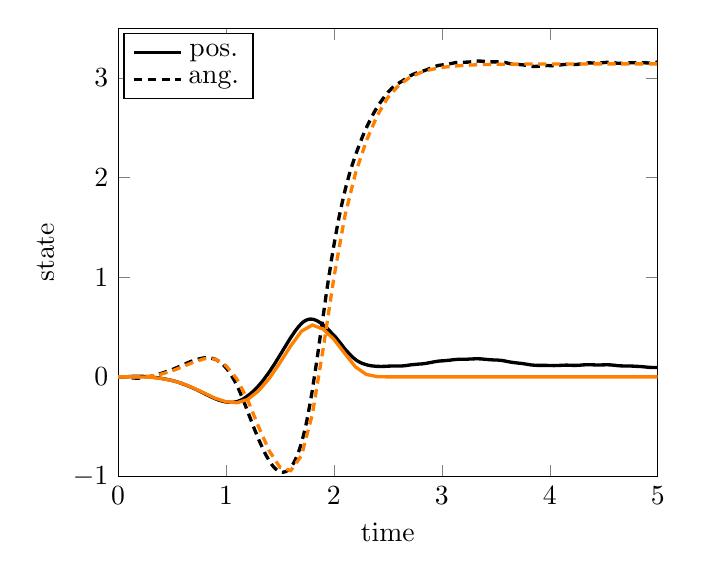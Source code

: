 \begin{tikzpicture}[]
\begin{axis}[legend style = {{at={(0.01,0.99)},anchor=north west}}, ylabel = {state}, xmin = {0.0}, xmax = {5.0}, axis equal image = {false}, ymax = {3.5}, xlabel = {time}, hide axis = {false}, ymin = {-1}]\addplot+ [mark = {}, color=black, very thick]coordinates {
(0.0, 0.0)
(0.01, -3.203e-6)
(0.02, -8.967e-5)
(0.029, -8.201e-5)
(0.039, 1.135e-5)
(0.049, 0.0)
(0.059, 0.001)
(0.069, 0.001)
(0.079, 0.002)
(0.088, 0.002)
(0.098, 0.003)
(0.108, 0.004)
(0.118, 0.004)
(0.128, 0.005)
(0.138, 0.006)
(0.147, 0.006)
(0.157, 0.006)
(0.167, 0.006)
(0.177, 0.007)
(0.187, 0.007)
(0.196, 0.007)
(0.206, 0.006)
(0.216, 0.006)
(0.226, 0.005)
(0.236, 0.005)
(0.246, 0.004)
(0.255, 0.003)
(0.265, 0.003)
(0.275, 0.002)
(0.285, 0.001)
(0.295, 9.945e-5)
(0.305, -0.001)
(0.314, -0.002)
(0.324, -0.003)
(0.334, -0.004)
(0.344, -0.006)
(0.354, -0.007)
(0.363, -0.009)
(0.373, -0.01)
(0.383, -0.012)
(0.393, -0.013)
(0.403, -0.015)
(0.413, -0.017)
(0.422, -0.019)
(0.432, -0.021)
(0.442, -0.023)
(0.452, -0.025)
(0.462, -0.027)
(0.472, -0.029)
(0.481, -0.032)
(0.491, -0.034)
(0.501, -0.037)
(0.511, -0.039)
(0.521, -0.042)
(0.53, -0.045)
(0.54, -0.048)
(0.55, -0.051)
(0.56, -0.055)
(0.57, -0.058)
(0.58, -0.062)
(0.589, -0.066)
(0.599, -0.07)
(0.609, -0.074)
(0.619, -0.078)
(0.629, -0.082)
(0.639, -0.086)
(0.648, -0.091)
(0.658, -0.095)
(0.668, -0.099)
(0.678, -0.104)
(0.688, -0.109)
(0.697, -0.113)
(0.707, -0.118)
(0.717, -0.123)
(0.727, -0.128)
(0.737, -0.133)
(0.747, -0.138)
(0.756, -0.144)
(0.766, -0.149)
(0.776, -0.154)
(0.786, -0.16)
(0.796, -0.165)
(0.806, -0.171)
(0.815, -0.176)
(0.825, -0.181)
(0.835, -0.186)
(0.845, -0.191)
(0.855, -0.196)
(0.864, -0.202)
(0.874, -0.207)
(0.884, -0.211)
(0.894, -0.216)
(0.904, -0.221)
(0.914, -0.225)
(0.923, -0.229)
(0.933, -0.233)
(0.943, -0.236)
(0.953, -0.239)
(0.963, -0.242)
(0.972, -0.245)
(0.982, -0.248)
(0.992, -0.25)
(1.002, -0.252)
(1.012, -0.253)
(1.022, -0.254)
(1.031, -0.255)
(1.041, -0.255)
(1.051, -0.255)
(1.061, -0.254)
(1.071, -0.254)
(1.081, -0.252)
(1.09, -0.251)
(1.1, -0.248)
(1.11, -0.245)
(1.12, -0.241)
(1.13, -0.237)
(1.139, -0.232)
(1.149, -0.227)
(1.159, -0.221)
(1.169, -0.214)
(1.179, -0.207)
(1.189, -0.2)
(1.198, -0.192)
(1.208, -0.184)
(1.218, -0.176)
(1.228, -0.167)
(1.238, -0.158)
(1.248, -0.148)
(1.257, -0.138)
(1.267, -0.128)
(1.277, -0.117)
(1.287, -0.106)
(1.297, -0.095)
(1.306, -0.083)
(1.316, -0.071)
(1.326, -0.059)
(1.336, -0.046)
(1.346, -0.032)
(1.356, -0.018)
(1.365, -0.004)
(1.375, 0.011)
(1.385, 0.025)
(1.395, 0.041)
(1.405, 0.056)
(1.415, 0.072)
(1.424, 0.088)
(1.434, 0.104)
(1.444, 0.12)
(1.454, 0.137)
(1.464, 0.154)
(1.473, 0.171)
(1.483, 0.188)
(1.493, 0.206)
(1.503, 0.223)
(1.513, 0.24)
(1.523, 0.258)
(1.532, 0.275)
(1.542, 0.293)
(1.552, 0.31)
(1.562, 0.328)
(1.572, 0.346)
(1.582, 0.363)
(1.591, 0.38)
(1.601, 0.397)
(1.611, 0.413)
(1.621, 0.428)
(1.631, 0.444)
(1.64, 0.459)
(1.65, 0.473)
(1.66, 0.487)
(1.67, 0.501)
(1.68, 0.513)
(1.69, 0.525)
(1.699, 0.536)
(1.709, 0.545)
(1.719, 0.554)
(1.729, 0.561)
(1.739, 0.567)
(1.749, 0.572)
(1.758, 0.576)
(1.768, 0.578)
(1.778, 0.58)
(1.788, 0.58)
(1.798, 0.579)
(1.807, 0.578)
(1.817, 0.575)
(1.827, 0.571)
(1.837, 0.567)
(1.847, 0.561)
(1.857, 0.555)
(1.866, 0.549)
(1.876, 0.541)
(1.886, 0.534)
(1.896, 0.526)
(1.906, 0.517)
(1.916, 0.508)
(1.925, 0.499)
(1.935, 0.489)
(1.945, 0.479)
(1.955, 0.468)
(1.965, 0.457)
(1.974, 0.446)
(1.984, 0.435)
(1.994, 0.424)
(2.004, 0.412)
(2.014, 0.401)
(2.024, 0.388)
(2.033, 0.376)
(2.043, 0.363)
(2.053, 0.349)
(2.063, 0.335)
(2.073, 0.321)
(2.083, 0.307)
(2.092, 0.294)
(2.102, 0.281)
(2.112, 0.269)
(2.122, 0.256)
(2.132, 0.245)
(2.141, 0.233)
(2.151, 0.222)
(2.161, 0.211)
(2.171, 0.201)
(2.181, 0.191)
(2.191, 0.182)
(2.2, 0.174)
(2.21, 0.166)
(2.22, 0.159)
(2.23, 0.153)
(2.24, 0.147)
(2.25, 0.142)
(2.259, 0.137)
(2.269, 0.133)
(2.279, 0.13)
(2.289, 0.126)
(2.299, 0.123)
(2.308, 0.12)
(2.318, 0.117)
(2.328, 0.115)
(2.338, 0.113)
(2.348, 0.111)
(2.358, 0.11)
(2.367, 0.109)
(2.377, 0.108)
(2.387, 0.107)
(2.397, 0.106)
(2.407, 0.106)
(2.417, 0.106)
(2.426, 0.105)
(2.436, 0.105)
(2.446, 0.105)
(2.456, 0.106)
(2.466, 0.106)
(2.475, 0.106)
(2.485, 0.107)
(2.495, 0.107)
(2.505, 0.108)
(2.515, 0.108)
(2.525, 0.109)
(2.534, 0.109)
(2.544, 0.109)
(2.554, 0.109)
(2.564, 0.109)
(2.574, 0.109)
(2.583, 0.109)
(2.593, 0.109)
(2.603, 0.109)
(2.613, 0.109)
(2.623, 0.11)
(2.633, 0.11)
(2.642, 0.111)
(2.652, 0.112)
(2.662, 0.113)
(2.672, 0.115)
(2.682, 0.116)
(2.692, 0.118)
(2.701, 0.119)
(2.711, 0.121)
(2.721, 0.122)
(2.731, 0.123)
(2.741, 0.124)
(2.75, 0.125)
(2.76, 0.126)
(2.77, 0.127)
(2.78, 0.128)
(2.79, 0.129)
(2.8, 0.13)
(2.809, 0.13)
(2.819, 0.131)
(2.829, 0.132)
(2.839, 0.134)
(2.849, 0.135)
(2.859, 0.137)
(2.868, 0.139)
(2.878, 0.141)
(2.888, 0.143)
(2.898, 0.145)
(2.908, 0.147)
(2.917, 0.149)
(2.927, 0.151)
(2.937, 0.153)
(2.947, 0.155)
(2.957, 0.156)
(2.967, 0.158)
(2.976, 0.159)
(2.986, 0.16)
(2.996, 0.161)
(3.006, 0.161)
(3.016, 0.162)
(3.026, 0.163)
(3.035, 0.164)
(3.045, 0.165)
(3.055, 0.166)
(3.065, 0.167)
(3.075, 0.168)
(3.084, 0.169)
(3.094, 0.171)
(3.104, 0.172)
(3.114, 0.173)
(3.124, 0.175)
(3.134, 0.175)
(3.143, 0.176)
(3.153, 0.177)
(3.163, 0.177)
(3.173, 0.178)
(3.183, 0.178)
(3.193, 0.178)
(3.202, 0.178)
(3.212, 0.178)
(3.222, 0.178)
(3.232, 0.178)
(3.242, 0.178)
(3.251, 0.179)
(3.261, 0.179)
(3.271, 0.18)
(3.281, 0.18)
(3.291, 0.181)
(3.301, 0.181)
(3.31, 0.182)
(3.32, 0.182)
(3.33, 0.182)
(3.34, 0.182)
(3.35, 0.181)
(3.36, 0.181)
(3.369, 0.18)
(3.379, 0.179)
(3.389, 0.178)
(3.399, 0.177)
(3.409, 0.176)
(3.418, 0.175)
(3.428, 0.174)
(3.438, 0.173)
(3.448, 0.172)
(3.458, 0.172)
(3.468, 0.171)
(3.477, 0.17)
(3.487, 0.17)
(3.497, 0.17)
(3.507, 0.169)
(3.517, 0.169)
(3.527, 0.168)
(3.536, 0.167)
(3.546, 0.166)
(3.556, 0.165)
(3.566, 0.163)
(3.576, 0.161)
(3.585, 0.16)
(3.595, 0.157)
(3.605, 0.155)
(3.615, 0.153)
(3.625, 0.151)
(3.635, 0.149)
(3.644, 0.147)
(3.654, 0.146)
(3.664, 0.144)
(3.674, 0.143)
(3.684, 0.142)
(3.694, 0.14)
(3.703, 0.139)
(3.713, 0.138)
(3.723, 0.137)
(3.733, 0.136)
(3.743, 0.135)
(3.752, 0.133)
(3.762, 0.131)
(3.772, 0.13)
(3.782, 0.128)
(3.792, 0.126)
(3.802, 0.125)
(3.811, 0.123)
(3.821, 0.121)
(3.831, 0.12)
(3.841, 0.119)
(3.851, 0.118)
(3.861, 0.117)
(3.87, 0.117)
(3.88, 0.116)
(3.89, 0.116)
(3.9, 0.116)
(3.91, 0.116)
(3.919, 0.116)
(3.929, 0.116)
(3.939, 0.116)
(3.949, 0.116)
(3.959, 0.116)
(3.969, 0.116)
(3.978, 0.115)
(3.988, 0.115)
(3.998, 0.115)
(4.008, 0.114)
(4.018, 0.114)
(4.028, 0.114)
(4.037, 0.113)
(4.047, 0.114)
(4.057, 0.114)
(4.067, 0.114)
(4.077, 0.115)
(4.086, 0.115)
(4.096, 0.116)
(4.106, 0.116)
(4.116, 0.117)
(4.126, 0.117)
(4.136, 0.117)
(4.145, 0.118)
(4.155, 0.118)
(4.165, 0.118)
(4.175, 0.117)
(4.185, 0.117)
(4.194, 0.117)
(4.204, 0.116)
(4.214, 0.116)
(4.224, 0.116)
(4.234, 0.116)
(4.244, 0.116)
(4.253, 0.116)
(4.263, 0.117)
(4.273, 0.117)
(4.283, 0.118)
(4.293, 0.119)
(4.303, 0.12)
(4.312, 0.121)
(4.322, 0.121)
(4.332, 0.122)
(4.342, 0.122)
(4.352, 0.122)
(4.361, 0.122)
(4.371, 0.122)
(4.381, 0.122)
(4.391, 0.122)
(4.401, 0.121)
(4.411, 0.121)
(4.42, 0.12)
(4.43, 0.12)
(4.44, 0.12)
(4.45, 0.12)
(4.46, 0.12)
(4.47, 0.12)
(4.479, 0.12)
(4.489, 0.121)
(4.499, 0.121)
(4.509, 0.121)
(4.519, 0.122)
(4.528, 0.122)
(4.538, 0.122)
(4.548, 0.121)
(4.558, 0.121)
(4.568, 0.12)
(4.578, 0.119)
(4.587, 0.118)
(4.597, 0.117)
(4.607, 0.116)
(4.617, 0.114)
(4.627, 0.113)
(4.637, 0.112)
(4.646, 0.112)
(4.656, 0.111)
(4.666, 0.111)
(4.676, 0.11)
(4.686, 0.11)
(4.695, 0.11)
(4.705, 0.11)
(4.715, 0.11)
(4.725, 0.109)
(4.735, 0.109)
(4.745, 0.109)
(4.754, 0.109)
(4.764, 0.108)
(4.774, 0.108)
(4.784, 0.107)
(4.794, 0.107)
(4.804, 0.106)
(4.813, 0.106)
(4.823, 0.105)
(4.833, 0.104)
(4.843, 0.104)
(4.853, 0.103)
(4.862, 0.102)
(4.872, 0.101)
(4.882, 0.1)
(4.892, 0.099)
(4.902, 0.098)
(4.912, 0.097)
(4.921, 0.096)
(4.931, 0.096)
(4.941, 0.095)
(4.951, 0.095)
(4.961, 0.095)
(4.971, 0.095)
(4.98, 0.095)
(4.99, 0.095)
(5.0, 0.095)
};
\addlegendentry{pos.}
\addplot+ [mark = {}, color=black, very thick, densely dashed]coordinates {
(0.0, 0.0)
(0.01, 0.0)
(0.02, 0.0)
(0.029, 0.0)
(0.039, -0.0)
(0.049, -0.001)
(0.059, -0.001)
(0.069, -0.002)
(0.079, -0.003)
(0.088, -0.004)
(0.098, -0.005)
(0.108, -0.007)
(0.118, -0.008)
(0.128, -0.01)
(0.138, -0.011)
(0.147, -0.011)
(0.157, -0.012)
(0.167, -0.012)
(0.177, -0.012)
(0.187, -0.012)
(0.196, -0.012)
(0.206, -0.011)
(0.216, -0.01)
(0.226, -0.009)
(0.236, -0.007)
(0.246, -0.006)
(0.255, -0.004)
(0.265, -0.002)
(0.275, -0.0)
(0.285, 0.002)
(0.295, 0.004)
(0.305, 0.006)
(0.314, 0.009)
(0.324, 0.012)
(0.334, 0.014)
(0.344, 0.017)
(0.354, 0.02)
(0.363, 0.023)
(0.373, 0.026)
(0.383, 0.03)
(0.393, 0.033)
(0.403, 0.036)
(0.413, 0.04)
(0.422, 0.043)
(0.432, 0.047)
(0.442, 0.051)
(0.452, 0.055)
(0.462, 0.058)
(0.472, 0.062)
(0.481, 0.066)
(0.491, 0.07)
(0.501, 0.074)
(0.511, 0.078)
(0.521, 0.082)
(0.53, 0.087)
(0.54, 0.091)
(0.55, 0.096)
(0.56, 0.1)
(0.57, 0.105)
(0.58, 0.11)
(0.589, 0.115)
(0.599, 0.12)
(0.609, 0.125)
(0.619, 0.129)
(0.629, 0.134)
(0.639, 0.139)
(0.648, 0.143)
(0.658, 0.147)
(0.668, 0.152)
(0.678, 0.156)
(0.688, 0.16)
(0.697, 0.163)
(0.707, 0.167)
(0.717, 0.171)
(0.727, 0.174)
(0.737, 0.177)
(0.747, 0.18)
(0.756, 0.182)
(0.766, 0.185)
(0.776, 0.187)
(0.786, 0.189)
(0.796, 0.191)
(0.806, 0.192)
(0.815, 0.192)
(0.825, 0.193)
(0.835, 0.192)
(0.845, 0.191)
(0.855, 0.19)
(0.864, 0.188)
(0.874, 0.186)
(0.884, 0.183)
(0.894, 0.179)
(0.904, 0.175)
(0.914, 0.17)
(0.923, 0.164)
(0.933, 0.157)
(0.943, 0.15)
(0.953, 0.142)
(0.963, 0.133)
(0.972, 0.123)
(0.982, 0.113)
(0.992, 0.101)
(1.002, 0.089)
(1.012, 0.076)
(1.022, 0.061)
(1.031, 0.046)
(1.041, 0.03)
(1.051, 0.013)
(1.061, -0.005)
(1.071, -0.023)
(1.081, -0.042)
(1.09, -0.062)
(1.1, -0.083)
(1.11, -0.106)
(1.12, -0.129)
(1.13, -0.154)
(1.139, -0.179)
(1.149, -0.204)
(1.159, -0.231)
(1.169, -0.258)
(1.179, -0.285)
(1.189, -0.313)
(1.198, -0.341)
(1.208, -0.368)
(1.218, -0.396)
(1.228, -0.424)
(1.238, -0.451)
(1.248, -0.479)
(1.257, -0.506)
(1.267, -0.533)
(1.277, -0.559)
(1.287, -0.585)
(1.297, -0.611)
(1.306, -0.636)
(1.316, -0.66)
(1.326, -0.684)
(1.336, -0.708)
(1.346, -0.73)
(1.356, -0.752)
(1.365, -0.774)
(1.375, -0.794)
(1.385, -0.813)
(1.395, -0.832)
(1.405, -0.849)
(1.415, -0.865)
(1.424, -0.88)
(1.434, -0.894)
(1.444, -0.906)
(1.454, -0.917)
(1.464, -0.927)
(1.473, -0.936)
(1.483, -0.944)
(1.493, -0.949)
(1.503, -0.953)
(1.513, -0.956)
(1.523, -0.957)
(1.532, -0.956)
(1.542, -0.954)
(1.552, -0.951)
(1.562, -0.945)
(1.572, -0.939)
(1.582, -0.93)
(1.591, -0.919)
(1.601, -0.907)
(1.611, -0.892)
(1.621, -0.875)
(1.631, -0.856)
(1.64, -0.835)
(1.65, -0.812)
(1.66, -0.786)
(1.67, -0.759)
(1.68, -0.73)
(1.69, -0.697)
(1.699, -0.662)
(1.709, -0.623)
(1.719, -0.582)
(1.729, -0.538)
(1.739, -0.49)
(1.749, -0.44)
(1.758, -0.387)
(1.768, -0.331)
(1.778, -0.272)
(1.788, -0.21)
(1.798, -0.146)
(1.807, -0.08)
(1.817, -0.011)
(1.827, 0.059)
(1.837, 0.131)
(1.847, 0.205)
(1.857, 0.279)
(1.866, 0.354)
(1.876, 0.43)
(1.886, 0.505)
(1.896, 0.58)
(1.906, 0.655)
(1.916, 0.73)
(1.925, 0.803)
(1.935, 0.876)
(1.945, 0.948)
(1.955, 1.018)
(1.965, 1.087)
(1.974, 1.155)
(1.984, 1.221)
(1.994, 1.285)
(2.004, 1.348)
(2.014, 1.408)
(2.024, 1.467)
(2.033, 1.524)
(2.043, 1.579)
(2.053, 1.632)
(2.063, 1.683)
(2.073, 1.732)
(2.083, 1.779)
(2.092, 1.825)
(2.102, 1.869)
(2.112, 1.911)
(2.122, 1.951)
(2.132, 1.99)
(2.141, 2.028)
(2.151, 2.064)
(2.161, 2.098)
(2.171, 2.132)
(2.181, 2.164)
(2.191, 2.196)
(2.2, 2.226)
(2.21, 2.256)
(2.22, 2.285)
(2.23, 2.314)
(2.24, 2.342)
(2.25, 2.369)
(2.259, 2.396)
(2.269, 2.422)
(2.279, 2.447)
(2.289, 2.472)
(2.299, 2.495)
(2.308, 2.518)
(2.318, 2.54)
(2.328, 2.562)
(2.338, 2.583)
(2.348, 2.604)
(2.358, 2.625)
(2.367, 2.644)
(2.377, 2.664)
(2.387, 2.682)
(2.397, 2.7)
(2.407, 2.717)
(2.417, 2.733)
(2.426, 2.749)
(2.436, 2.765)
(2.446, 2.78)
(2.456, 2.795)
(2.466, 2.809)
(2.475, 2.823)
(2.485, 2.836)
(2.495, 2.849)
(2.505, 2.862)
(2.515, 2.873)
(2.525, 2.884)
(2.534, 2.895)
(2.544, 2.904)
(2.554, 2.913)
(2.564, 2.921)
(2.574, 2.929)
(2.583, 2.936)
(2.593, 2.943)
(2.603, 2.95)
(2.613, 2.957)
(2.623, 2.963)
(2.633, 2.97)
(2.642, 2.977)
(2.652, 2.984)
(2.662, 2.991)
(2.672, 2.998)
(2.682, 3.005)
(2.692, 3.012)
(2.701, 3.018)
(2.711, 3.025)
(2.721, 3.03)
(2.731, 3.036)
(2.741, 3.04)
(2.75, 3.045)
(2.76, 3.048)
(2.77, 3.052)
(2.78, 3.056)
(2.79, 3.059)
(2.8, 3.062)
(2.809, 3.065)
(2.819, 3.068)
(2.829, 3.071)
(2.839, 3.075)
(2.849, 3.079)
(2.859, 3.083)
(2.868, 3.087)
(2.878, 3.091)
(2.888, 3.096)
(2.898, 3.1)
(2.908, 3.105)
(2.917, 3.109)
(2.927, 3.113)
(2.937, 3.117)
(2.947, 3.12)
(2.957, 3.123)
(2.967, 3.126)
(2.976, 3.128)
(2.986, 3.129)
(2.996, 3.131)
(3.006, 3.132)
(3.016, 3.133)
(3.026, 3.134)
(3.035, 3.135)
(3.045, 3.137)
(3.055, 3.139)
(3.065, 3.141)
(3.075, 3.143)
(3.084, 3.145)
(3.094, 3.147)
(3.104, 3.15)
(3.114, 3.152)
(3.124, 3.154)
(3.134, 3.156)
(3.143, 3.157)
(3.153, 3.158)
(3.163, 3.159)
(3.173, 3.159)
(3.183, 3.159)
(3.193, 3.159)
(3.202, 3.159)
(3.212, 3.159)
(3.222, 3.159)
(3.232, 3.16)
(3.242, 3.16)
(3.251, 3.161)
(3.261, 3.162)
(3.271, 3.164)
(3.281, 3.165)
(3.291, 3.166)
(3.301, 3.168)
(3.31, 3.169)
(3.32, 3.17)
(3.33, 3.17)
(3.34, 3.171)
(3.35, 3.17)
(3.36, 3.17)
(3.369, 3.169)
(3.379, 3.169)
(3.389, 3.168)
(3.399, 3.166)
(3.409, 3.165)
(3.418, 3.164)
(3.428, 3.163)
(3.438, 3.162)
(3.448, 3.162)
(3.458, 3.162)
(3.468, 3.162)
(3.477, 3.162)
(3.487, 3.162)
(3.497, 3.162)
(3.507, 3.163)
(3.517, 3.163)
(3.527, 3.163)
(3.536, 3.163)
(3.546, 3.162)
(3.556, 3.161)
(3.566, 3.16)
(3.576, 3.158)
(3.585, 3.156)
(3.595, 3.154)
(3.605, 3.151)
(3.615, 3.148)
(3.625, 3.146)
(3.635, 3.144)
(3.644, 3.142)
(3.654, 3.14)
(3.664, 3.139)
(3.674, 3.138)
(3.684, 3.137)
(3.694, 3.137)
(3.703, 3.136)
(3.713, 3.136)
(3.723, 3.135)
(3.733, 3.134)
(3.743, 3.133)
(3.752, 3.132)
(3.762, 3.13)
(3.772, 3.129)
(3.782, 3.127)
(3.792, 3.125)
(3.802, 3.123)
(3.811, 3.121)
(3.821, 3.119)
(3.831, 3.118)
(3.841, 3.117)
(3.851, 3.117)
(3.861, 3.116)
(3.87, 3.117)
(3.88, 3.117)
(3.89, 3.118)
(3.9, 3.119)
(3.91, 3.12)
(3.919, 3.122)
(3.929, 3.123)
(3.939, 3.123)
(3.949, 3.124)
(3.959, 3.124)
(3.969, 3.125)
(3.978, 3.125)
(3.988, 3.125)
(3.998, 3.124)
(4.008, 3.124)
(4.018, 3.124)
(4.028, 3.124)
(4.037, 3.124)
(4.047, 3.125)
(4.057, 3.126)
(4.067, 3.127)
(4.077, 3.128)
(4.086, 3.13)
(4.096, 3.131)
(4.106, 3.133)
(4.116, 3.134)
(4.126, 3.135)
(4.136, 3.136)
(4.145, 3.137)
(4.155, 3.137)
(4.165, 3.137)
(4.175, 3.137)
(4.185, 3.137)
(4.194, 3.137)
(4.204, 3.136)
(4.214, 3.136)
(4.224, 3.136)
(4.234, 3.136)
(4.244, 3.136)
(4.253, 3.137)
(4.263, 3.138)
(4.273, 3.14)
(4.283, 3.141)
(4.293, 3.143)
(4.303, 3.145)
(4.312, 3.147)
(4.322, 3.149)
(4.332, 3.15)
(4.342, 3.151)
(4.352, 3.151)
(4.361, 3.152)
(4.371, 3.152)
(4.381, 3.152)
(4.391, 3.151)
(4.401, 3.151)
(4.411, 3.15)
(4.42, 3.15)
(4.43, 3.15)
(4.44, 3.15)
(4.45, 3.151)
(4.46, 3.151)
(4.47, 3.152)
(4.479, 3.153)
(4.489, 3.154)
(4.499, 3.155)
(4.509, 3.156)
(4.519, 3.157)
(4.528, 3.158)
(4.538, 3.158)
(4.548, 3.158)
(4.558, 3.158)
(4.568, 3.157)
(4.578, 3.156)
(4.587, 3.155)
(4.597, 3.154)
(4.607, 3.152)
(4.617, 3.15)
(4.627, 3.149)
(4.637, 3.148)
(4.646, 3.148)
(4.656, 3.147)
(4.666, 3.147)
(4.676, 3.148)
(4.686, 3.148)
(4.695, 3.149)
(4.705, 3.15)
(4.715, 3.151)
(4.725, 3.151)
(4.735, 3.152)
(4.745, 3.153)
(4.754, 3.153)
(4.764, 3.153)
(4.774, 3.154)
(4.784, 3.154)
(4.794, 3.154)
(4.804, 3.154)
(4.813, 3.154)
(4.823, 3.154)
(4.833, 3.154)
(4.843, 3.154)
(4.853, 3.154)
(4.862, 3.154)
(4.872, 3.153)
(4.882, 3.153)
(4.892, 3.152)
(4.902, 3.152)
(4.912, 3.151)
(4.921, 3.151)
(4.931, 3.151)
(4.941, 3.152)
(4.951, 3.153)
(4.961, 3.154)
(4.971, 3.156)
(4.98, 3.157)
(4.99, 3.159)
(5.0, 3.162)
};
\addlegendentry{ang.}
\addplot+ [mark = {}, color=orange, very thick]coordinates {
(0.0, 0.0)
(0.1, 3.024e-18)
(0.2, -8.902e-19)
(0.3, -0.004)
(0.4, -0.016)
(0.5, -0.036)
(0.6, -0.068)
(0.7, -0.112)
(0.8, -0.163)
(0.9, -0.214)
(1.0, -0.249)
(1.1, -0.26)
(1.2, -0.227)
(1.3, -0.142)
(1.4, -0.017)
(1.5, 0.142)
(1.6, 0.312)
(1.7, 0.459)
(1.8, 0.521)
(1.9, 0.48)
(2.0, 0.377)
(2.1, 0.236)
(2.2, 0.1)
(2.3, 0.025)
(2.4, 0.003)
(2.5, 8.68e-6)
(2.6, -1.019e-5)
(2.7, -1.019e-5)
(2.8, -1.019e-5)
(2.9, -1.019e-5)
(3.0, -1.019e-5)
(3.1, -1.019e-5)
(3.2, -1.019e-5)
(3.3, -1.019e-5)
(3.4, -1.019e-5)
(3.5, -1.019e-5)
(3.6, -1.019e-5)
(3.7, -1.019e-5)
(3.8, -1.019e-5)
(3.9, -1.019e-5)
(4.0, -1.019e-5)
(4.1, -1.019e-5)
(4.2, -1.019e-5)
(4.3, -1.019e-5)
(4.4, -1.019e-5)
(4.5, -1.019e-5)
(4.6, -1.019e-5)
(4.7, -1.019e-5)
(4.8, -5.094e-6)
(4.9, 9.611e-14)
(5.0, 0.0)
};
\addplot+ [mark = {}, color=orange, very thick, densely dashed]coordinates {
(0.0, 0.0)
(0.1, -2.348e-18)
(0.2, -3.269e-18)
(0.3, 0.007)
(0.4, 0.028)
(0.5, 0.06)
(0.6, 0.103)
(0.7, 0.149)
(0.8, 0.182)
(0.9, 0.18)
(1.0, 0.113)
(1.1, -0.019)
(1.2, -0.23)
(1.3, -0.496)
(1.4, -0.741)
(1.5, -0.908)
(1.6, -0.941)
(1.7, -0.789)
(1.8, -0.376)
(1.9, 0.28)
(2.0, 0.999)
(2.1, 1.607)
(2.2, 2.046)
(2.3, 2.368)
(2.4, 2.621)
(2.5, 2.805)
(2.6, 2.926)
(2.7, 3.004)
(2.8, 3.054)
(2.9, 3.086)
(3.0, 3.106)
(3.1, 3.119)
(3.2, 3.127)
(3.3, 3.132)
(3.4, 3.136)
(3.5, 3.138)
(3.6, 3.139)
(3.7, 3.14)
(3.8, 3.141)
(3.9, 3.141)
(4.0, 3.141)
(4.1, 3.141)
(4.2, 3.141)
(4.3, 3.141)
(4.4, 3.142)
(4.5, 3.142)
(4.6, 3.142)
(4.7, 3.142)
(4.8, 3.142)
(4.9, 3.142)
(5.0, 3.142)
};
\end{axis}

\end{tikzpicture}
